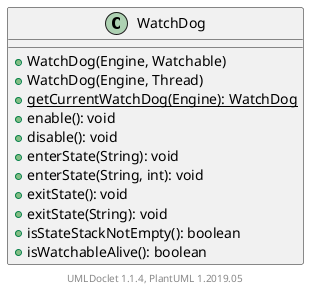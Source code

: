 @startuml

    class WatchDog [[WatchDog.html]] {
        +WatchDog(Engine, Watchable)
        +WatchDog(Engine, Thread)
        {static} +getCurrentWatchDog(Engine): WatchDog
        +enable(): void
        +disable(): void
        +enterState(String): void
        +enterState(String, int): void
        +exitState(): void
        +exitState(String): void
        +isStateStackNotEmpty(): boolean
        +isWatchableAlive(): boolean
    }


    center footer UMLDoclet 1.1.4, PlantUML 1.2019.05
@enduml
